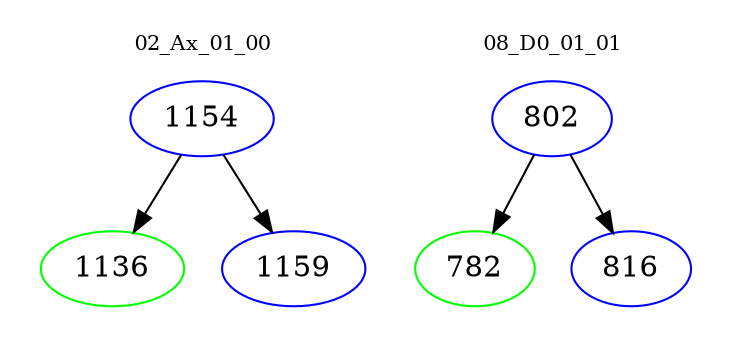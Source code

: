 digraph{
subgraph cluster_0 {
color = white
label = "02_Ax_01_00";
fontsize=10;
T0_1154 [label="1154", color="blue"]
T0_1154 -> T0_1136 [color="black"]
T0_1136 [label="1136", color="green"]
T0_1154 -> T0_1159 [color="black"]
T0_1159 [label="1159", color="blue"]
}
subgraph cluster_1 {
color = white
label = "08_D0_01_01";
fontsize=10;
T1_802 [label="802", color="blue"]
T1_802 -> T1_782 [color="black"]
T1_782 [label="782", color="green"]
T1_802 -> T1_816 [color="black"]
T1_816 [label="816", color="blue"]
}
}
